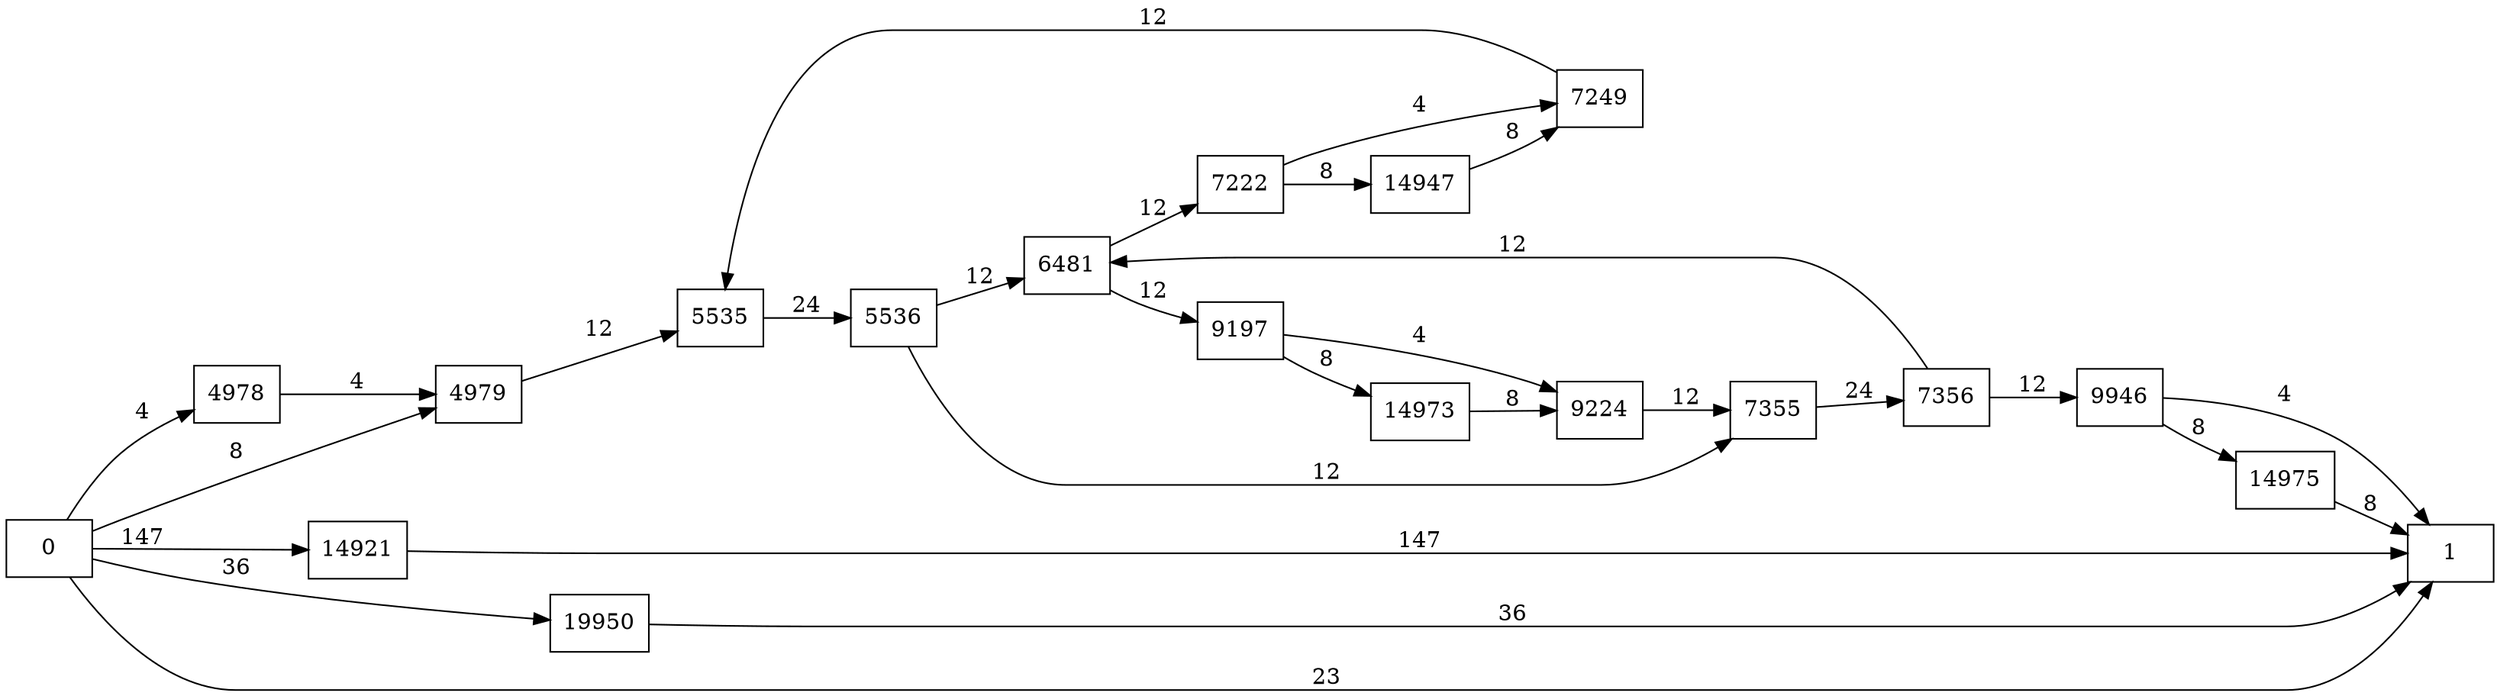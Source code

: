 digraph {
	graph [rankdir=LR]
	node [shape=rectangle]
	4978 -> 4979 [label=4]
	4979 -> 5535 [label=12]
	5535 -> 5536 [label=24]
	5536 -> 6481 [label=12]
	5536 -> 7355 [label=12]
	6481 -> 7222 [label=12]
	6481 -> 9197 [label=12]
	7222 -> 7249 [label=4]
	7222 -> 14947 [label=8]
	7249 -> 5535 [label=12]
	7355 -> 7356 [label=24]
	7356 -> 6481 [label=12]
	7356 -> 9946 [label=12]
	9197 -> 9224 [label=4]
	9197 -> 14973 [label=8]
	9224 -> 7355 [label=12]
	9946 -> 1 [label=4]
	9946 -> 14975 [label=8]
	14921 -> 1 [label=147]
	14947 -> 7249 [label=8]
	14973 -> 9224 [label=8]
	14975 -> 1 [label=8]
	19950 -> 1 [label=36]
	0 -> 4979 [label=8]
	0 -> 1 [label=23]
	0 -> 4978 [label=4]
	0 -> 14921 [label=147]
	0 -> 19950 [label=36]
}
